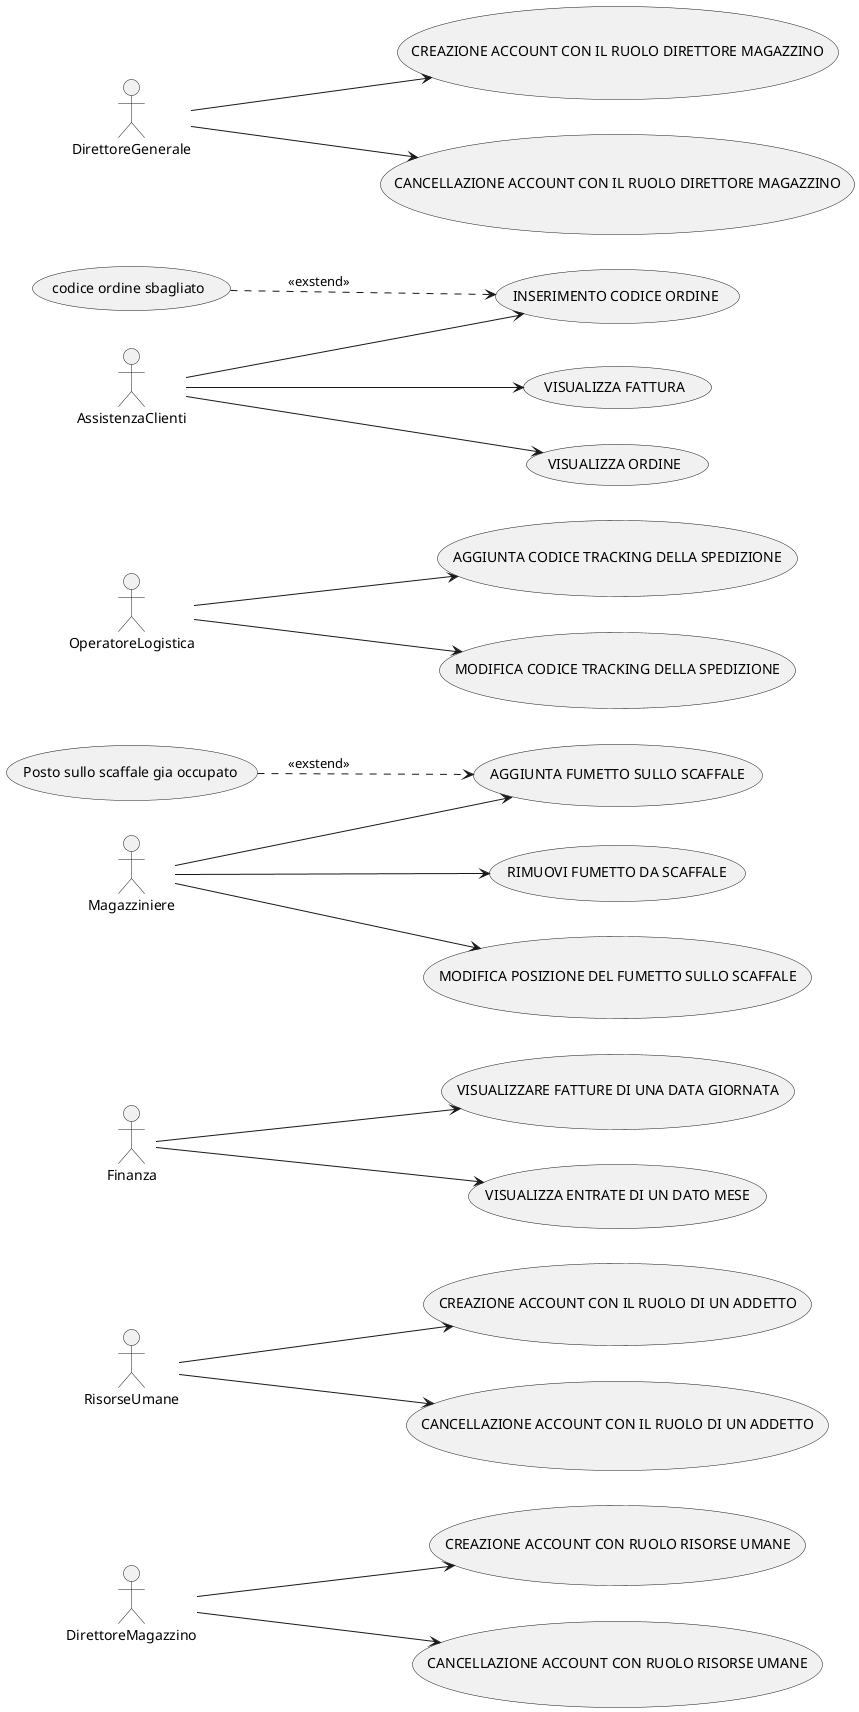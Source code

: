 @startuml Basic Sample
left to right direction

Actor DirettoreMagazzino as magazzinoActor
Actor RisorseUmane as hrActor
Actor Finanza as finanzaActor
Actor Magazziniere as magazziniereActor
Actor OperatoreLogistica as logisticaActor
Actor AssistenzaClienti as assistenzaActor
Actor DirettoreGenerale as generaleActor

"VISUALIZZARE FATTURE DI UNA DATA GIORNATA" as (fatturaGiornalieraCase)
"VISUALIZZA ENTRATE DI UN DATO MESE" as (entrateMensiliCase)
"AGGIUNTA FUMETTO SULLO SCAFFALE" as (aggiuntaScaffaleCase)
"Posto sullo scaffale gia occupato" as (exceptionCatalogoCase)
"RIMUOVI FUMETTO DA SCAFFALE" as (rimuoviCatalogoCase)
"MODIFICA POSIZIONE DEL FUMETTO SULLO SCAFFALE" as (modPodScaffaleCase)
"AGGIUNTA CODICE TRACKING DELLA SPEDIZIONE" as (aggiuntaTrackingCase)
"MODIFICA CODICE TRACKING DELLA SPEDIZIONE" as (modTrackingCase)
"INSERIMENTO CODICE ORDINE" as (iserimentoCodiceOrdineCase)
"codice ordine sbagliato" as (exceptionInserimentoCodOrdineCase)
"VISUALIZZA FATTURA" as (visualizzaFatturaCase)
"VISUALIZZA ORDINE" as (visualizaOrdineCase)
"CREAZIONE ACCOUNT CON IL RUOLO DI UN ADDETTO" as (addAddettoCase)
"CANCELLAZIONE ACCOUNT CON IL RUOLO DI UN ADDETTO" as (removeAddettoCase)
"CREAZIONE ACCOUNT CON RUOLO RISORSE UMANE" as (addHrCase)
"CANCELLAZIONE ACCOUNT CON RUOLO RISORSE UMANE" as (removeHrCase)
"CREAZIONE ACCOUNT CON IL RUOLO DIRETTORE MAGAZZINO" as (addDirMagCase)
"CANCELLAZIONE ACCOUNT CON IL RUOLO DIRETTORE MAGAZZINO" as (removeDirMagCase)

exceptionInserimentoCodOrdineCase ..> iserimentoCodiceOrdineCase : <<exstend>>
exceptionCatalogoCase ..> aggiuntaScaffaleCase : <<exstend>>

finanzaActor --> fatturaGiornalieraCase
finanzaActor --> entrateMensiliCase
magazziniereActor --> aggiuntaScaffaleCase
magazziniereActor --> rimuoviCatalogoCase
magazziniereActor --> modPodScaffaleCase
logisticaActor --> aggiuntaTrackingCase
logisticaActor --> modTrackingCase
assistenzaActor --> iserimentoCodiceOrdineCase
assistenzaActor --> visualizzaFatturaCase
assistenzaActor --> visualizaOrdineCase
hrActor --> addAddettoCase
hrActor --> removeAddettoCase
magazzinoActor --> addHrCase
magazzinoActor --> removeHrCase
generaleActor --> addDirMagCase
generaleActor --> removeDirMagCase



@enduml
